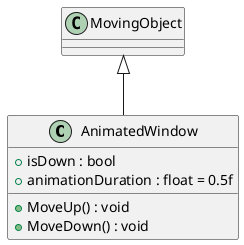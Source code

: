 @startuml
class AnimatedWindow {
    + isDown : bool
    + animationDuration : float = 0.5f
    + MoveUp() : void
    + MoveDown() : void
}
MovingObject <|-- AnimatedWindow
@enduml
